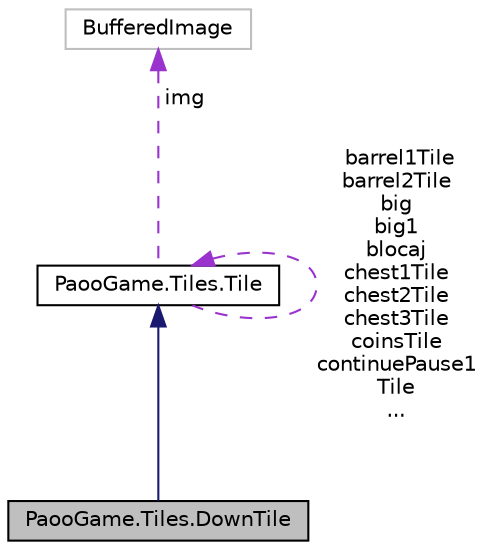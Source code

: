 digraph "PaooGame.Tiles.DownTile"
{
 // INTERACTIVE_SVG=YES
 // LATEX_PDF_SIZE
  edge [fontname="Helvetica",fontsize="10",labelfontname="Helvetica",labelfontsize="10"];
  node [fontname="Helvetica",fontsize="10",shape=record];
  Node1 [label="PaooGame.Tiles.DownTile",height=0.2,width=0.4,color="black", fillcolor="grey75", style="filled", fontcolor="black",tooltip=" "];
  Node2 -> Node1 [dir="back",color="midnightblue",fontsize="10",style="solid"];
  Node2 [label="PaooGame.Tiles.Tile",height=0.2,width=0.4,color="black", fillcolor="white", style="filled",URL="$class_paoo_game_1_1_tiles_1_1_tile.html",tooltip="Retine toate dalele intr-un vector si ofera posibilitatea regasirii dupa un ID."];
  Node2 -> Node2 [dir="back",color="darkorchid3",fontsize="10",style="dashed",label=" barrel1Tile\nbarrel2Tile\nbig\nbig1\nblocaj\nchest1Tile\nchest2Tile\nchest3Tile\ncoinsTile\ncontinuePause1\lTile\n..." ];
  Node3 -> Node2 [dir="back",color="darkorchid3",fontsize="10",style="dashed",label=" img" ];
  Node3 [label="BufferedImage",height=0.2,width=0.4,color="grey75", fillcolor="white", style="filled",tooltip=" "];
}
